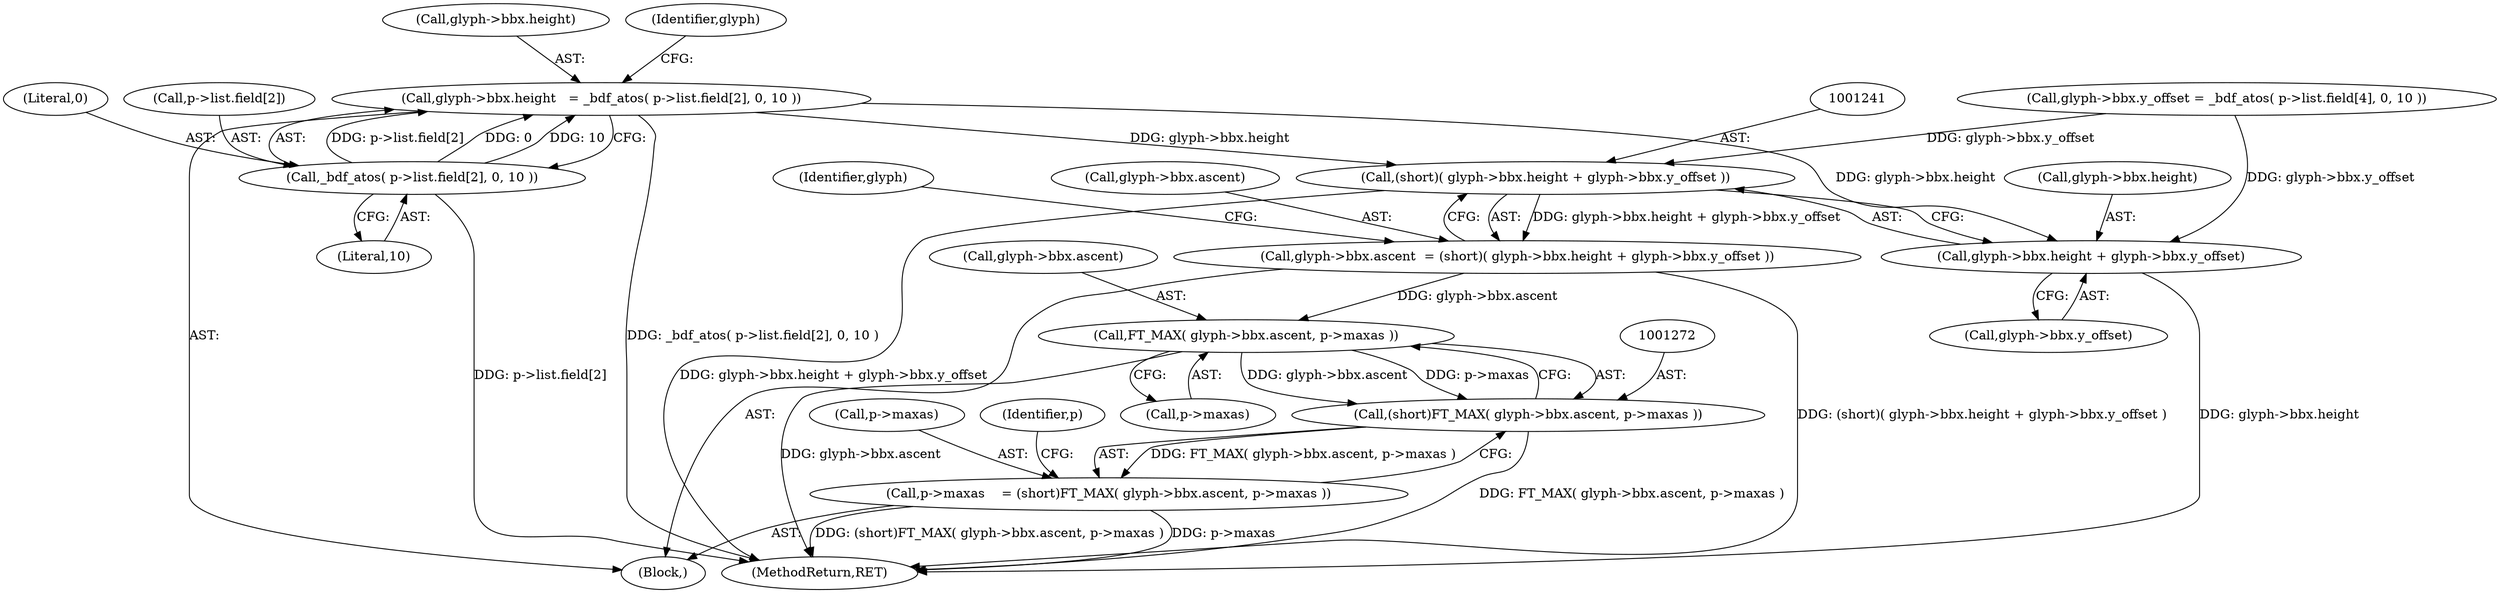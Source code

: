 digraph "0_savannah_07bdb6e289c7954e2a533039dc93c1c136099d2d@pointer" {
"1001186" [label="(Call,glyph->bbx.height   = _bdf_atos( p->list.field[2], 0, 10 ))"];
"1001192" [label="(Call,_bdf_atos( p->list.field[2], 0, 10 ))"];
"1001240" [label="(Call,(short)( glyph->bbx.height + glyph->bbx.y_offset ))"];
"1001234" [label="(Call,glyph->bbx.ascent  = (short)( glyph->bbx.height + glyph->bbx.y_offset ))"];
"1001273" [label="(Call,FT_MAX( glyph->bbx.ascent, p->maxas ))"];
"1001271" [label="(Call,(short)FT_MAX( glyph->bbx.ascent, p->maxas ))"];
"1001267" [label="(Call,p->maxas    = (short)FT_MAX( glyph->bbx.ascent, p->maxas ))"];
"1001242" [label="(Call,glyph->bbx.height + glyph->bbx.y_offset)"];
"1001240" [label="(Call,(short)( glyph->bbx.height + glyph->bbx.y_offset ))"];
"1001218" [label="(Call,glyph->bbx.y_offset = _bdf_atos( p->list.field[4], 0, 10 ))"];
"1001146" [label="(Block,)"];
"1001284" [label="(Identifier,p)"];
"1001201" [label="(Literal,10)"];
"1001273" [label="(Call,FT_MAX( glyph->bbx.ascent, p->maxas ))"];
"1001200" [label="(Literal,0)"];
"1001242" [label="(Call,glyph->bbx.height + glyph->bbx.y_offset)"];
"1001186" [label="(Call,glyph->bbx.height   = _bdf_atos( p->list.field[2], 0, 10 ))"];
"1001267" [label="(Call,p->maxas    = (short)FT_MAX( glyph->bbx.ascent, p->maxas ))"];
"1001571" [label="(MethodReturn,RET)"];
"1001268" [label="(Call,p->maxas)"];
"1001248" [label="(Call,glyph->bbx.y_offset)"];
"1001192" [label="(Call,_bdf_atos( p->list.field[2], 0, 10 ))"];
"1001271" [label="(Call,(short)FT_MAX( glyph->bbx.ascent, p->maxas ))"];
"1001274" [label="(Call,glyph->bbx.ascent)"];
"1001243" [label="(Call,glyph->bbx.height)"];
"1001256" [label="(Identifier,glyph)"];
"1001279" [label="(Call,p->maxas)"];
"1001187" [label="(Call,glyph->bbx.height)"];
"1001193" [label="(Call,p->list.field[2])"];
"1001235" [label="(Call,glyph->bbx.ascent)"];
"1001205" [label="(Identifier,glyph)"];
"1001234" [label="(Call,glyph->bbx.ascent  = (short)( glyph->bbx.height + glyph->bbx.y_offset ))"];
"1001186" -> "1001146"  [label="AST: "];
"1001186" -> "1001192"  [label="CFG: "];
"1001187" -> "1001186"  [label="AST: "];
"1001192" -> "1001186"  [label="AST: "];
"1001205" -> "1001186"  [label="CFG: "];
"1001186" -> "1001571"  [label="DDG: _bdf_atos( p->list.field[2], 0, 10 )"];
"1001192" -> "1001186"  [label="DDG: p->list.field[2]"];
"1001192" -> "1001186"  [label="DDG: 0"];
"1001192" -> "1001186"  [label="DDG: 10"];
"1001186" -> "1001240"  [label="DDG: glyph->bbx.height"];
"1001186" -> "1001242"  [label="DDG: glyph->bbx.height"];
"1001192" -> "1001201"  [label="CFG: "];
"1001193" -> "1001192"  [label="AST: "];
"1001200" -> "1001192"  [label="AST: "];
"1001201" -> "1001192"  [label="AST: "];
"1001192" -> "1001571"  [label="DDG: p->list.field[2]"];
"1001240" -> "1001234"  [label="AST: "];
"1001240" -> "1001242"  [label="CFG: "];
"1001241" -> "1001240"  [label="AST: "];
"1001242" -> "1001240"  [label="AST: "];
"1001234" -> "1001240"  [label="CFG: "];
"1001240" -> "1001571"  [label="DDG: glyph->bbx.height + glyph->bbx.y_offset"];
"1001240" -> "1001234"  [label="DDG: glyph->bbx.height + glyph->bbx.y_offset"];
"1001218" -> "1001240"  [label="DDG: glyph->bbx.y_offset"];
"1001234" -> "1001146"  [label="AST: "];
"1001235" -> "1001234"  [label="AST: "];
"1001256" -> "1001234"  [label="CFG: "];
"1001234" -> "1001571"  [label="DDG: (short)( glyph->bbx.height + glyph->bbx.y_offset )"];
"1001234" -> "1001273"  [label="DDG: glyph->bbx.ascent"];
"1001273" -> "1001271"  [label="AST: "];
"1001273" -> "1001279"  [label="CFG: "];
"1001274" -> "1001273"  [label="AST: "];
"1001279" -> "1001273"  [label="AST: "];
"1001271" -> "1001273"  [label="CFG: "];
"1001273" -> "1001571"  [label="DDG: glyph->bbx.ascent"];
"1001273" -> "1001271"  [label="DDG: glyph->bbx.ascent"];
"1001273" -> "1001271"  [label="DDG: p->maxas"];
"1001271" -> "1001267"  [label="AST: "];
"1001272" -> "1001271"  [label="AST: "];
"1001267" -> "1001271"  [label="CFG: "];
"1001271" -> "1001571"  [label="DDG: FT_MAX( glyph->bbx.ascent, p->maxas )"];
"1001271" -> "1001267"  [label="DDG: FT_MAX( glyph->bbx.ascent, p->maxas )"];
"1001267" -> "1001146"  [label="AST: "];
"1001268" -> "1001267"  [label="AST: "];
"1001284" -> "1001267"  [label="CFG: "];
"1001267" -> "1001571"  [label="DDG: p->maxas"];
"1001267" -> "1001571"  [label="DDG: (short)FT_MAX( glyph->bbx.ascent, p->maxas )"];
"1001242" -> "1001248"  [label="CFG: "];
"1001243" -> "1001242"  [label="AST: "];
"1001248" -> "1001242"  [label="AST: "];
"1001242" -> "1001571"  [label="DDG: glyph->bbx.height"];
"1001218" -> "1001242"  [label="DDG: glyph->bbx.y_offset"];
}
